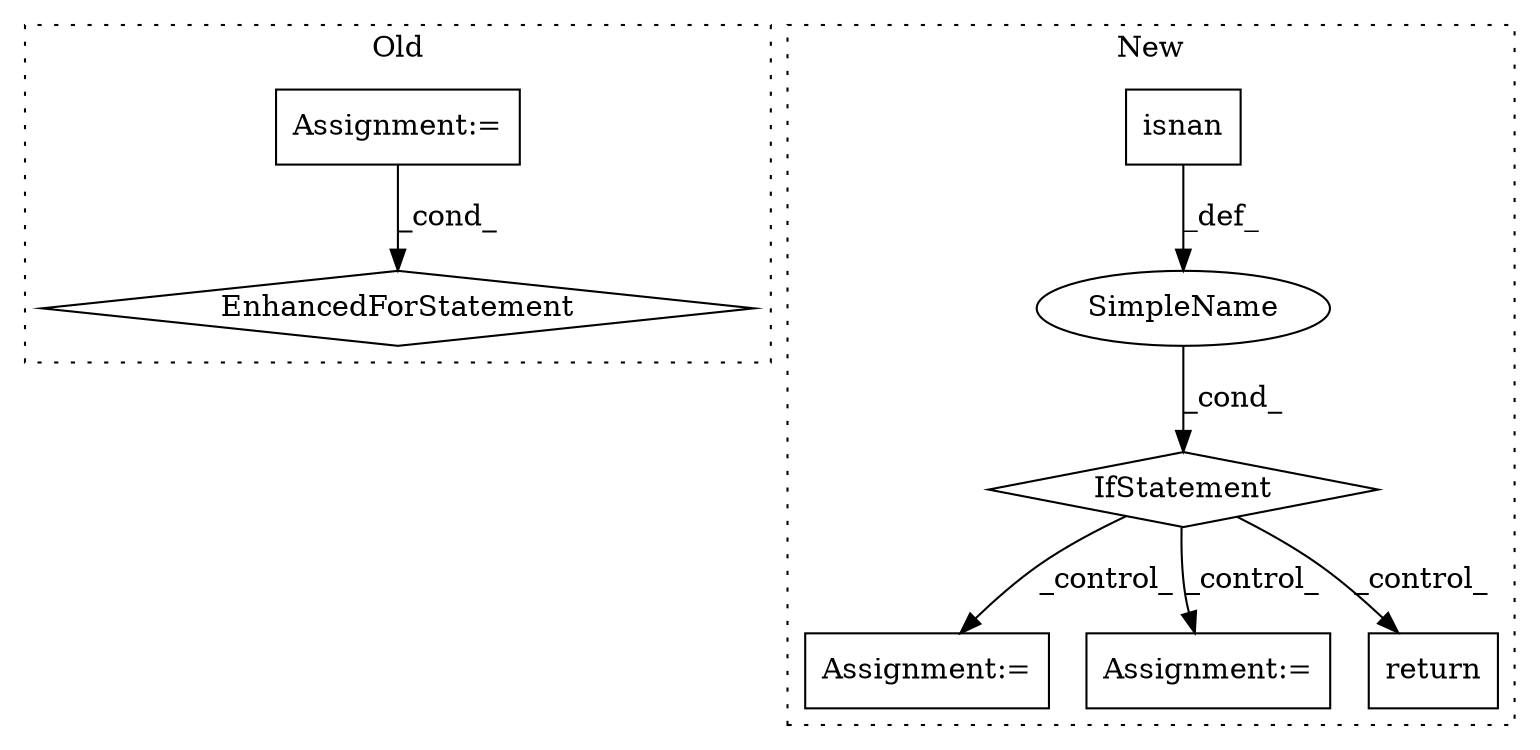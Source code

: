 digraph G {
subgraph cluster0 {
1 [label="EnhancedForStatement" a="70" s="212,274" l="53,2" shape="diamond"];
3 [label="Assignment:=" a="7" s="212,274" l="53,2" shape="box"];
label = "Old";
style="dotted";
}
subgraph cluster1 {
2 [label="isnan" a="32" s="239,260" l="6,1" shape="box"];
4 [label="IfStatement" a="25" s="229,267" l="4,2" shape="diamond"];
5 [label="Assignment:=" a="7" s="619" l="1" shape="box"];
6 [label="SimpleName" a="42" s="" l="" shape="ellipse"];
7 [label="Assignment:=" a="7" s="415" l="1" shape="box"];
8 [label="return" a="41" s="758" l="20" shape="box"];
label = "New";
style="dotted";
}
2 -> 6 [label="_def_"];
3 -> 1 [label="_cond_"];
4 -> 8 [label="_control_"];
4 -> 5 [label="_control_"];
4 -> 7 [label="_control_"];
6 -> 4 [label="_cond_"];
}
